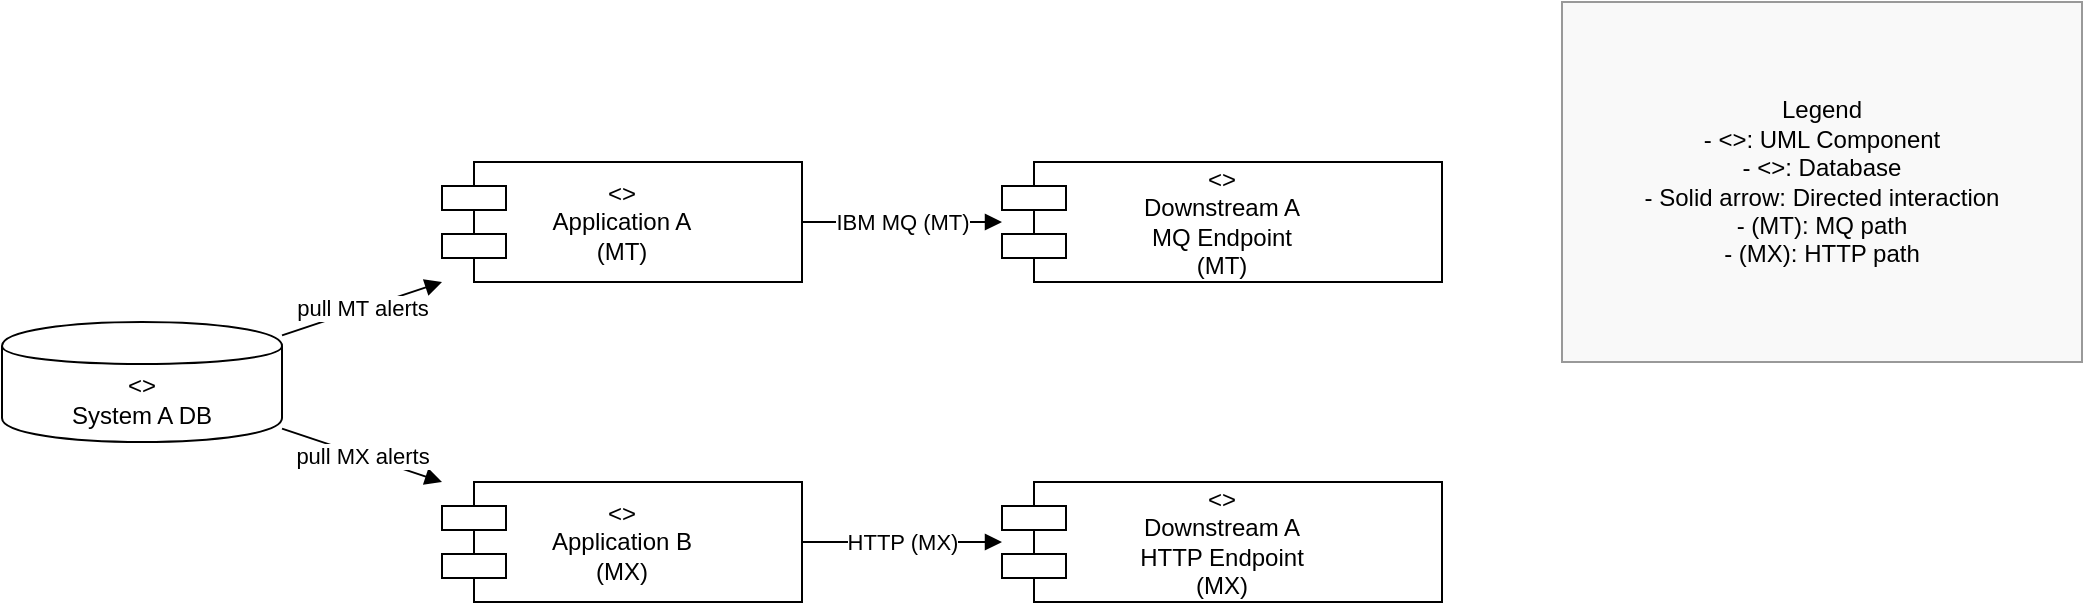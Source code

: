 <mxfile version="24.7.0">
  <diagram id="before" name="Before">
    <mxGraphModel dx="1200" dy="800" grid="1" gridSize="10" guides="1" tooltips="1" connect="1" arrows="1" fold="1" page="1" pageScale="1" pageWidth="1100" pageHeight="850" math="0" shadow="0">
      <root>
        <mxCell id="0"/>
        <mxCell id="1" parent="0"/>

        <mxCell id="db" value="&lt;&lt;database&gt;&gt;&#10;System A DB" style="shape=cylinder;whiteSpace=wrap;html=1;boundedLbl=1;" vertex="1" parent="1">
          <mxGeometry x="40" y="200" width="140" height="60" as="geometry"/>
        </mxCell>

        <mxCell id="appA" value="&lt;&lt;component&gt;&gt;&#10;Application A&#10;(MT)" style="shape=component;whiteSpace=wrap;html=1;" vertex="1" parent="1">
          <mxGeometry x="260" y="120" width="180" height="60" as="geometry"/>
        </mxCell>

        <mxCell id="appB" value="&lt;&lt;component&gt;&gt;&#10;Application B&#10;(MX)" style="shape=component;whiteSpace=wrap;html=1;" vertex="1" parent="1">
          <mxGeometry x="260" y="280" width="180" height="60" as="geometry"/>
        </mxCell>

        <mxCell id="mq" value="&lt;&lt;component&gt;&gt;&#10;Downstream A&#10;MQ Endpoint&#10;(MT)" style="shape=component;whiteSpace=wrap;html=1;" vertex="1" parent="1">
          <mxGeometry x="540" y="120" width="220" height="60" as="geometry"/>
        </mxCell>

        <mxCell id="http" value="&lt;&lt;component&gt;&gt;&#10;Downstream A&#10;HTTP Endpoint&#10;(MX)" style="shape=component;whiteSpace=wrap;html=1;" vertex="1" parent="1">
          <mxGeometry x="540" y="280" width="220" height="60" as="geometry"/>
        </mxCell>

        <mxCell id="e1" value="pull MT alerts" style="endArrow=block;html=1;rounded=0;" edge="1" parent="1" source="db" target="appA">
          <mxGeometry relative="1" as="geometry">
            <mxPoint x="0" y="0" as="offset"/>
          </mxGeometry>
        </mxCell>

        <mxCell id="e2" value="pull MX alerts" style="endArrow=block;html=1;rounded=0;" edge="1" parent="1" source="db" target="appB">
          <mxGeometry relative="1" as="geometry"/>
        </mxCell>

        <mxCell id="e3" value="IBM MQ (MT)" style="endArrow=block;html=1;rounded=0;" edge="1" parent="1" source="appA" target="mq">
          <mxGeometry relative="1" as="geometry"/>
        </mxCell>

        <mxCell id="e4" value="HTTP (MX)" style="endArrow=block;html=1;rounded=0;" edge="1" parent="1" source="appB" target="http">
          <mxGeometry relative="1" as="geometry"/>
        </mxCell>
        
        <mxCell id="legend" value="Legend&#10;- &lt;&lt;component&gt;&gt;: UML Component&#10;- &lt;&lt;database&gt;&gt;: Database&#10;- Solid arrow: Directed interaction&#10;- (MT): MQ path&#10;- (MX): HTTP path" style="shape=rectangle;whiteSpace=wrap;html=1;rounded=0;fillColor=#f9f9f9;strokeColor=#999;" vertex="1" parent="1">
          <mxGeometry x="820" y="40" width="260" height="180" as="geometry"/>
        </mxCell>
      </root>
    </mxGraphModel>
  </diagram>
</mxfile>

